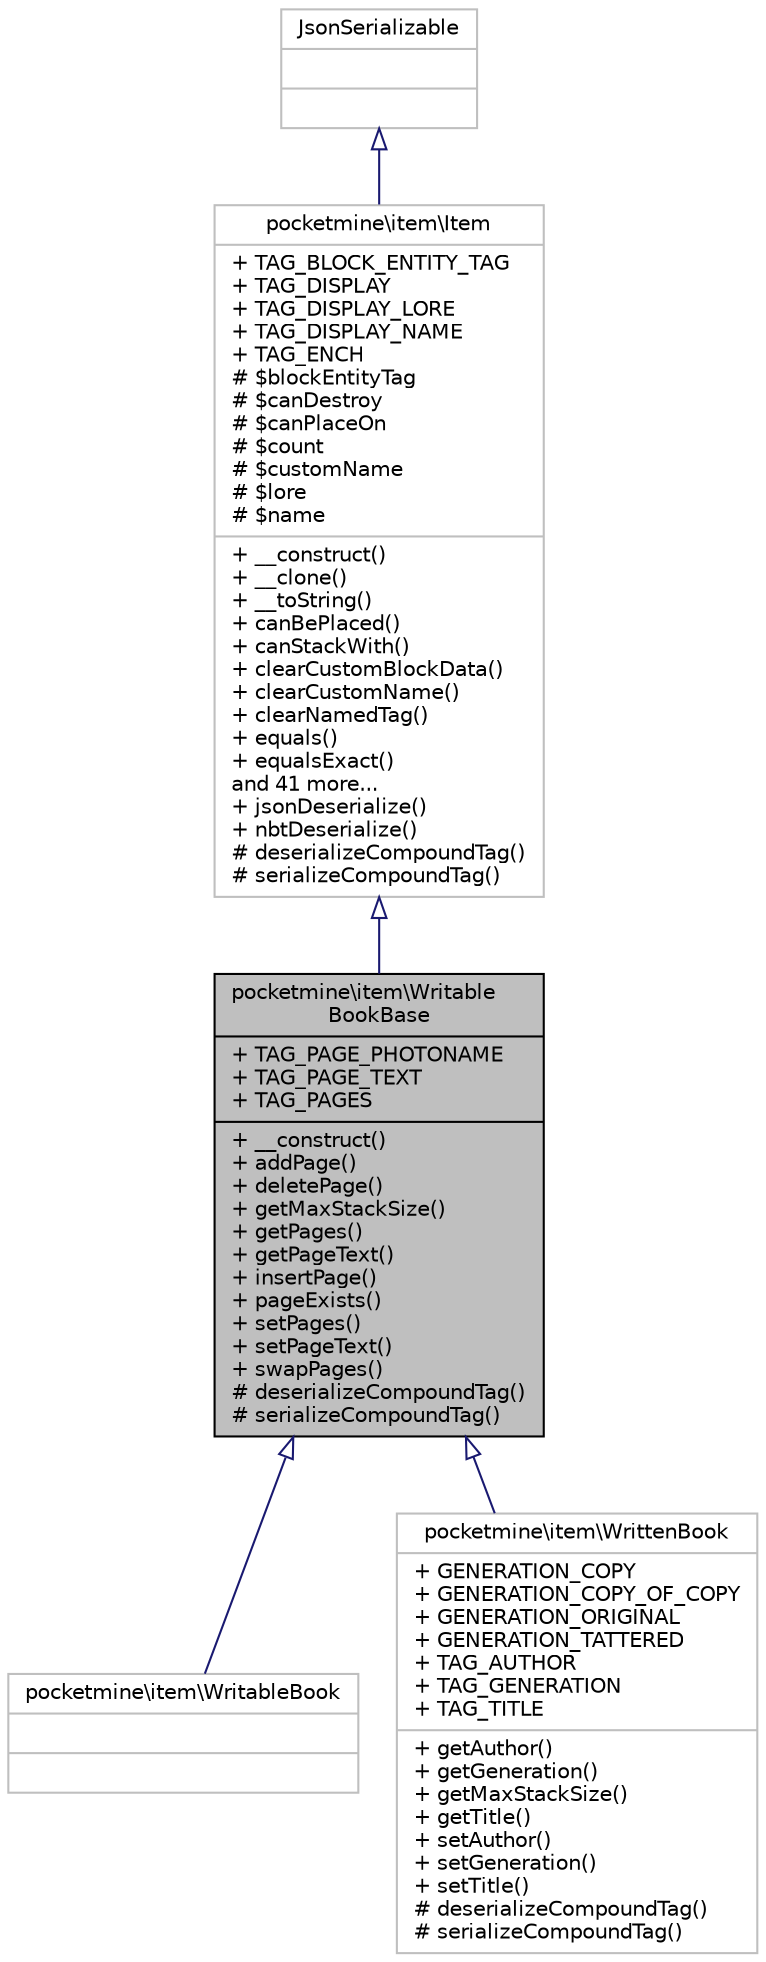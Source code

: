 digraph "pocketmine\item\WritableBookBase"
{
 // INTERACTIVE_SVG=YES
 // LATEX_PDF_SIZE
  edge [fontname="Helvetica",fontsize="10",labelfontname="Helvetica",labelfontsize="10"];
  node [fontname="Helvetica",fontsize="10",shape=record];
  Node1 [label="{pocketmine\\item\\Writable\lBookBase\n|+ TAG_PAGE_PHOTONAME\l+ TAG_PAGE_TEXT\l+ TAG_PAGES\l|+ __construct()\l+ addPage()\l+ deletePage()\l+ getMaxStackSize()\l+ getPages()\l+ getPageText()\l+ insertPage()\l+ pageExists()\l+ setPages()\l+ setPageText()\l+ swapPages()\l# deserializeCompoundTag()\l# serializeCompoundTag()\l}",height=0.2,width=0.4,color="black", fillcolor="grey75", style="filled", fontcolor="black",tooltip=" "];
  Node2 -> Node1 [dir="back",color="midnightblue",fontsize="10",style="solid",arrowtail="onormal",fontname="Helvetica"];
  Node2 [label="{pocketmine\\item\\Item\n|+ TAG_BLOCK_ENTITY_TAG\l+ TAG_DISPLAY\l+ TAG_DISPLAY_LORE\l+ TAG_DISPLAY_NAME\l+ TAG_ENCH\l# $blockEntityTag\l# $canDestroy\l# $canPlaceOn\l# $count\l# $customName\l# $lore\l# $name\l|+ __construct()\l+ __clone()\l+ __toString()\l+ canBePlaced()\l+ canStackWith()\l+ clearCustomBlockData()\l+ clearCustomName()\l+ clearNamedTag()\l+ equals()\l+ equalsExact()\land 41 more...\l+ jsonDeserialize()\l+ nbtDeserialize()\l# deserializeCompoundTag()\l# serializeCompoundTag()\l}",height=0.2,width=0.4,color="grey75", fillcolor="white", style="filled",URL="$d5/d8a/classpocketmine_1_1item_1_1_item.html",tooltip=" "];
  Node3 -> Node2 [dir="back",color="midnightblue",fontsize="10",style="solid",arrowtail="onormal",fontname="Helvetica"];
  Node3 [label="{JsonSerializable\n||}",height=0.2,width=0.4,color="grey75", fillcolor="white", style="filled",tooltip=" "];
  Node1 -> Node4 [dir="back",color="midnightblue",fontsize="10",style="solid",arrowtail="onormal",fontname="Helvetica"];
  Node4 [label="{pocketmine\\item\\WritableBook\n||}",height=0.2,width=0.4,color="grey75", fillcolor="white", style="filled",URL="$db/d2f/classpocketmine_1_1item_1_1_writable_book.html",tooltip=" "];
  Node1 -> Node5 [dir="back",color="midnightblue",fontsize="10",style="solid",arrowtail="onormal",fontname="Helvetica"];
  Node5 [label="{pocketmine\\item\\WrittenBook\n|+ GENERATION_COPY\l+ GENERATION_COPY_OF_COPY\l+ GENERATION_ORIGINAL\l+ GENERATION_TATTERED\l+ TAG_AUTHOR\l+ TAG_GENERATION\l+ TAG_TITLE\l|+ getAuthor()\l+ getGeneration()\l+ getMaxStackSize()\l+ getTitle()\l+ setAuthor()\l+ setGeneration()\l+ setTitle()\l# deserializeCompoundTag()\l# serializeCompoundTag()\l}",height=0.2,width=0.4,color="grey75", fillcolor="white", style="filled",URL="$d1/d4b/classpocketmine_1_1item_1_1_written_book.html",tooltip=" "];
}
